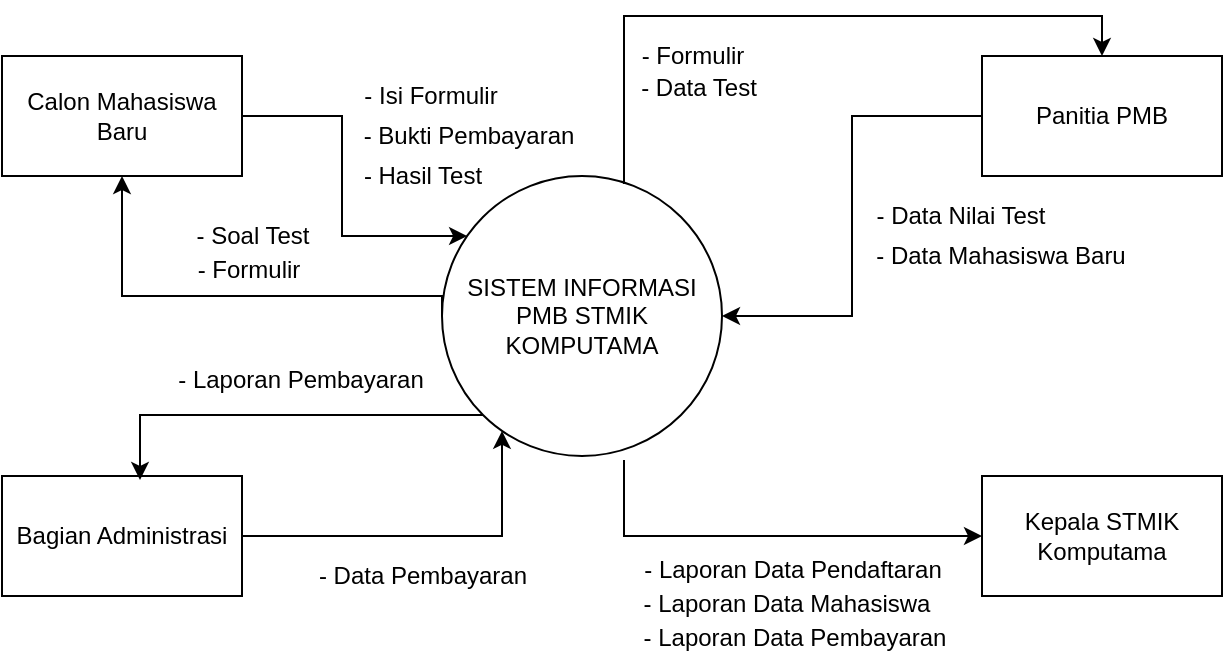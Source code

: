 <mxfile version="17.4.5" type="github"><diagram id="1KCXH9gGwzNMPzEMZhoZ" name="Page-1"><mxGraphModel dx="868" dy="450" grid="1" gridSize="10" guides="1" tooltips="1" connect="1" arrows="1" fold="1" page="1" pageScale="1" pageWidth="850" pageHeight="1100" math="0" shadow="0"><root><mxCell id="0"/><mxCell id="1" parent="0"/><mxCell id="_6gtzqjE-eANqtbkZVU3-1" value="SISTEM INFORMASI&lt;br&gt;PMB STMIK KOMPUTAMA" style="ellipse;whiteSpace=wrap;html=1;aspect=fixed;" vertex="1" parent="1"><mxGeometry x="300" y="110" width="140" height="140" as="geometry"/></mxCell><mxCell id="_6gtzqjE-eANqtbkZVU3-17" value="" style="edgeStyle=orthogonalEdgeStyle;rounded=0;orthogonalLoop=1;jettySize=auto;html=1;" edge="1" parent="1" source="_6gtzqjE-eANqtbkZVU3-2" target="_6gtzqjE-eANqtbkZVU3-1"><mxGeometry relative="1" as="geometry"><Array as="points"><mxPoint x="250" y="80"/><mxPoint x="250" y="140"/></Array></mxGeometry></mxCell><mxCell id="_6gtzqjE-eANqtbkZVU3-2" value="Calon Mahasiswa Baru" style="rounded=0;whiteSpace=wrap;html=1;" vertex="1" parent="1"><mxGeometry x="80" y="50" width="120" height="60" as="geometry"/></mxCell><mxCell id="_6gtzqjE-eANqtbkZVU3-18" value="" style="edgeStyle=orthogonalEdgeStyle;rounded=0;orthogonalLoop=1;jettySize=auto;html=1;" edge="1" parent="1" source="_6gtzqjE-eANqtbkZVU3-3" target="_6gtzqjE-eANqtbkZVU3-1"><mxGeometry relative="1" as="geometry"/></mxCell><mxCell id="_6gtzqjE-eANqtbkZVU3-3" value="Panitia PMB" style="rounded=0;whiteSpace=wrap;html=1;" vertex="1" parent="1"><mxGeometry x="570" y="50" width="120" height="60" as="geometry"/></mxCell><mxCell id="_6gtzqjE-eANqtbkZVU3-19" value="" style="edgeStyle=orthogonalEdgeStyle;rounded=0;orthogonalLoop=1;jettySize=auto;html=1;" edge="1" parent="1" source="_6gtzqjE-eANqtbkZVU3-4" target="_6gtzqjE-eANqtbkZVU3-1"><mxGeometry relative="1" as="geometry"><Array as="points"><mxPoint x="330" y="290"/></Array></mxGeometry></mxCell><mxCell id="_6gtzqjE-eANqtbkZVU3-4" value="Bagian Administrasi" style="rounded=0;whiteSpace=wrap;html=1;" vertex="1" parent="1"><mxGeometry x="80" y="260" width="120" height="60" as="geometry"/></mxCell><mxCell id="_6gtzqjE-eANqtbkZVU3-20" value="" style="edgeStyle=orthogonalEdgeStyle;rounded=0;orthogonalLoop=1;jettySize=auto;html=1;exitX=0.65;exitY=1.014;exitDx=0;exitDy=0;exitPerimeter=0;entryX=0;entryY=0.5;entryDx=0;entryDy=0;" edge="1" parent="1" source="_6gtzqjE-eANqtbkZVU3-1" target="_6gtzqjE-eANqtbkZVU3-5"><mxGeometry relative="1" as="geometry"><mxPoint x="470" y="320" as="targetPoint"/><Array as="points"><mxPoint x="391" y="290"/></Array></mxGeometry></mxCell><mxCell id="_6gtzqjE-eANqtbkZVU3-5" value="Kepala STMIK Komputama" style="rounded=0;whiteSpace=wrap;html=1;" vertex="1" parent="1"><mxGeometry x="570" y="260" width="120" height="60" as="geometry"/></mxCell><mxCell id="_6gtzqjE-eANqtbkZVU3-21" value="- Isi Formulir" style="text;html=1;align=center;verticalAlign=middle;resizable=0;points=[];autosize=1;strokeColor=none;fillColor=none;" vertex="1" parent="1"><mxGeometry x="254" y="60" width="80" height="20" as="geometry"/></mxCell><mxCell id="_6gtzqjE-eANqtbkZVU3-22" value="- Bukti Pembayaran" style="text;html=1;align=center;verticalAlign=middle;resizable=0;points=[];autosize=1;strokeColor=none;fillColor=none;" vertex="1" parent="1"><mxGeometry x="253" y="80" width="120" height="20" as="geometry"/></mxCell><mxCell id="_6gtzqjE-eANqtbkZVU3-23" value="- Hasil Test" style="text;html=1;align=center;verticalAlign=middle;resizable=0;points=[];autosize=1;strokeColor=none;fillColor=none;" vertex="1" parent="1"><mxGeometry x="255" y="100" width="70" height="20" as="geometry"/></mxCell><mxCell id="_6gtzqjE-eANqtbkZVU3-24" value="" style="edgeStyle=orthogonalEdgeStyle;rounded=0;orthogonalLoop=1;jettySize=auto;html=1;exitX=0;exitY=0.5;exitDx=0;exitDy=0;entryX=0.5;entryY=1;entryDx=0;entryDy=0;" edge="1" parent="1" source="_6gtzqjE-eANqtbkZVU3-1" target="_6gtzqjE-eANqtbkZVU3-2"><mxGeometry relative="1" as="geometry"><mxPoint x="160" y="140" as="sourcePoint"/><mxPoint x="272.554" y="200" as="targetPoint"/><Array as="points"><mxPoint x="300" y="170"/><mxPoint x="140" y="170"/></Array></mxGeometry></mxCell><mxCell id="_6gtzqjE-eANqtbkZVU3-25" value="- Formulir" style="text;html=1;align=center;verticalAlign=middle;resizable=0;points=[];autosize=1;strokeColor=none;fillColor=none;" vertex="1" parent="1"><mxGeometry x="168" y="147" width="70" height="20" as="geometry"/></mxCell><mxCell id="_6gtzqjE-eANqtbkZVU3-26" value="- Soal Test" style="text;html=1;align=center;verticalAlign=middle;resizable=0;points=[];autosize=1;strokeColor=none;fillColor=none;" vertex="1" parent="1"><mxGeometry x="170" y="130" width="70" height="20" as="geometry"/></mxCell><mxCell id="_6gtzqjE-eANqtbkZVU3-27" value="- Data Pembayaran" style="text;html=1;align=center;verticalAlign=middle;resizable=0;points=[];autosize=1;strokeColor=none;fillColor=none;" vertex="1" parent="1"><mxGeometry x="230" y="300" width="120" height="20" as="geometry"/></mxCell><mxCell id="_6gtzqjE-eANqtbkZVU3-28" value="" style="edgeStyle=orthogonalEdgeStyle;rounded=0;orthogonalLoop=1;jettySize=auto;html=1;entryX=0.575;entryY=0.033;entryDx=0;entryDy=0;entryPerimeter=0;exitX=0;exitY=1;exitDx=0;exitDy=0;" edge="1" parent="1" source="_6gtzqjE-eANqtbkZVU3-1" target="_6gtzqjE-eANqtbkZVU3-4"><mxGeometry relative="1" as="geometry"><mxPoint x="334" y="210" as="sourcePoint"/><mxPoint x="204" y="310" as="targetPoint"/></mxGeometry></mxCell><mxCell id="_6gtzqjE-eANqtbkZVU3-30" value="- Laporan Pembayaran" style="text;html=1;align=center;verticalAlign=middle;resizable=0;points=[];autosize=1;strokeColor=none;fillColor=none;" vertex="1" parent="1"><mxGeometry x="159" y="202" width="140" height="20" as="geometry"/></mxCell><mxCell id="_6gtzqjE-eANqtbkZVU3-31" value="- Data Nilai Test" style="text;html=1;align=center;verticalAlign=middle;resizable=0;points=[];autosize=1;strokeColor=none;fillColor=none;" vertex="1" parent="1"><mxGeometry x="509" y="120" width="100" height="20" as="geometry"/></mxCell><mxCell id="_6gtzqjE-eANqtbkZVU3-32" value="- Data Mahasiswa Baru" style="text;html=1;align=center;verticalAlign=middle;resizable=0;points=[];autosize=1;strokeColor=none;fillColor=none;" vertex="1" parent="1"><mxGeometry x="509" y="140" width="140" height="20" as="geometry"/></mxCell><mxCell id="_6gtzqjE-eANqtbkZVU3-36" value="" style="edgeStyle=orthogonalEdgeStyle;rounded=0;orthogonalLoop=1;jettySize=auto;html=1;exitX=0.65;exitY=0.029;exitDx=0;exitDy=0;exitPerimeter=0;entryX=0.5;entryY=0;entryDx=0;entryDy=0;" edge="1" parent="1" source="_6gtzqjE-eANqtbkZVU3-1" target="_6gtzqjE-eANqtbkZVU3-3"><mxGeometry relative="1" as="geometry"><mxPoint x="390" y="30" as="sourcePoint"/><mxPoint x="502.554" y="90" as="targetPoint"/><Array as="points"><mxPoint x="391" y="30"/><mxPoint x="630" y="30"/></Array></mxGeometry></mxCell><mxCell id="_6gtzqjE-eANqtbkZVU3-37" value="- Formulir" style="text;html=1;align=center;verticalAlign=middle;resizable=0;points=[];autosize=1;strokeColor=none;fillColor=none;" vertex="1" parent="1"><mxGeometry x="390" y="40" width="70" height="20" as="geometry"/></mxCell><mxCell id="_6gtzqjE-eANqtbkZVU3-38" value="- Data Test" style="text;html=1;align=center;verticalAlign=middle;resizable=0;points=[];autosize=1;strokeColor=none;fillColor=none;" vertex="1" parent="1"><mxGeometry x="393" y="56" width="70" height="20" as="geometry"/></mxCell><mxCell id="_6gtzqjE-eANqtbkZVU3-39" value="- Laporan Data Pendaftaran" style="text;html=1;align=center;verticalAlign=middle;resizable=0;points=[];autosize=1;strokeColor=none;fillColor=none;" vertex="1" parent="1"><mxGeometry x="395" y="297" width="160" height="20" as="geometry"/></mxCell><mxCell id="_6gtzqjE-eANqtbkZVU3-40" value="- Laporan Data Mahasiswa" style="text;html=1;align=center;verticalAlign=middle;resizable=0;points=[];autosize=1;strokeColor=none;fillColor=none;" vertex="1" parent="1"><mxGeometry x="392" y="314" width="160" height="20" as="geometry"/></mxCell><mxCell id="_6gtzqjE-eANqtbkZVU3-41" value="- Laporan Data Pembayaran" style="text;html=1;align=center;verticalAlign=middle;resizable=0;points=[];autosize=1;strokeColor=none;fillColor=none;" vertex="1" parent="1"><mxGeometry x="391" y="331" width="170" height="20" as="geometry"/></mxCell></root></mxGraphModel></diagram></mxfile>